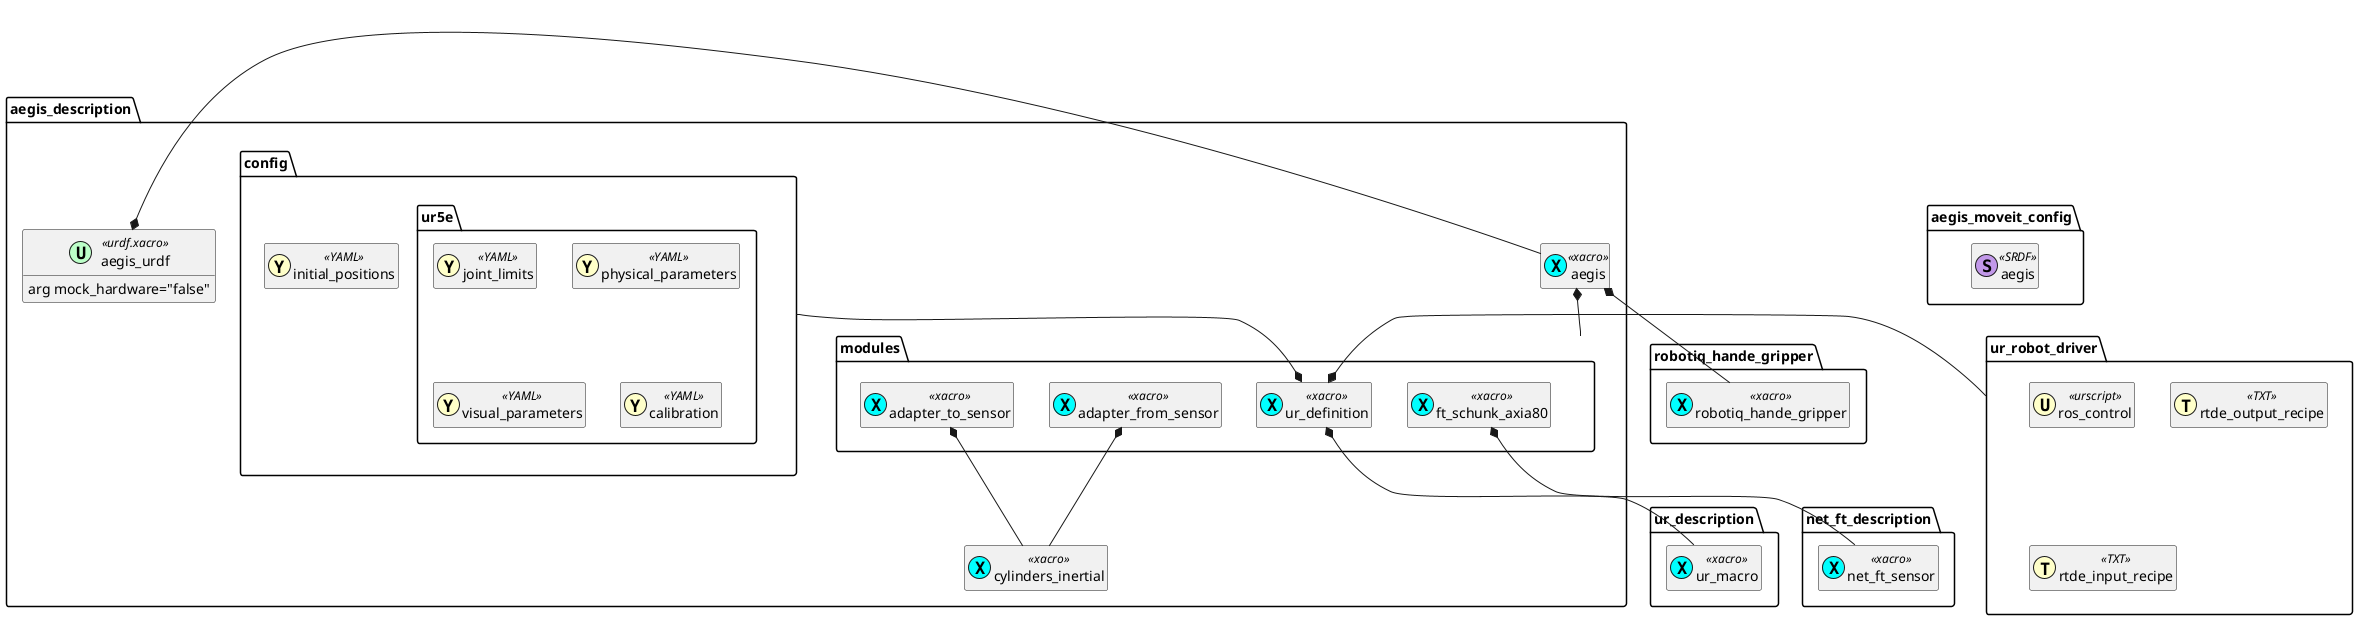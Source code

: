 @startuml
package aegis_description {
    class aegis_urdf << (U,#bcffc8) urdf.xacro >> {
        arg mock_hardware="false"
    }
    class aegis << (X,cyan) xacro >> {}
    class cylinders_inertial << (X,cyan) xacro >> {}

    package modules {
        class ur_definition << (X,cyan) xacro >> {}
        class adapter_to_sensor << (X,cyan) xacro >> {}
        class ft_schunk_axia80 << (X,cyan) xacro >> {}
        class adapter_from_sensor << (X,cyan) xacro >> {}
    }

    package config {
        class initial_positions << (Y,#ffffc9) YAML >> {}
        package ur5e {
            class joint_limits << (Y,#ffffc9) YAML >> {}
            class physical_parameters << (Y,#ffffc9) YAML >> {}
            class visual_parameters << (Y,#ffffc9) YAML >> {}
            class calibration << (Y,#ffffc9) YAML >> {}
        }
    }
}

package aegis_moveit_config {
    class aegis << (S,#c298e9) SRDF >> {}
}

package robotiq_hande_gripper {
    class robotiq_hande_gripper << (X,cyan) xacro >> {}
}

package net_ft_description {
    class net_ft_sensor << (X,cyan) xacro >> {}
}

package ur_description {
    class ur_macro << (X,cyan) xacro >> {}
}

package ur_robot_driver {
    class ros_control << (U,#ffffc9) urscript >> {}
    class rtde_output_recipe << (T,#ffffc9) TXT >> {}
    class rtde_input_recipe << (T,#ffffc9) TXT >> {}
}


aegis_description.aegis_urdf *-right- aegis_description.aegis
aegis_description.aegis *-- aegis_description.modules
aegis_description.aegis *-- robotiq_hande_gripper.robotiq_hande_gripper

aegis_description.modules.adapter_from_sensor *-- aegis_description.cylinders_inertial
aegis_description.modules.adapter_to_sensor *-- aegis_description.cylinders_inertial
aegis_description.modules.ft_schunk_axia80 *-down- net_ft_description.net_ft_sensor
aegis_description.modules.ur_definition *-down- ur_description.ur_macro
aegis_description.modules.ur_definition *-right- ur_robot_driver
aegis_description.modules.ur_definition *-up- aegis_description.config

hide members
show << urdf.xacro >> fields
@enduml
